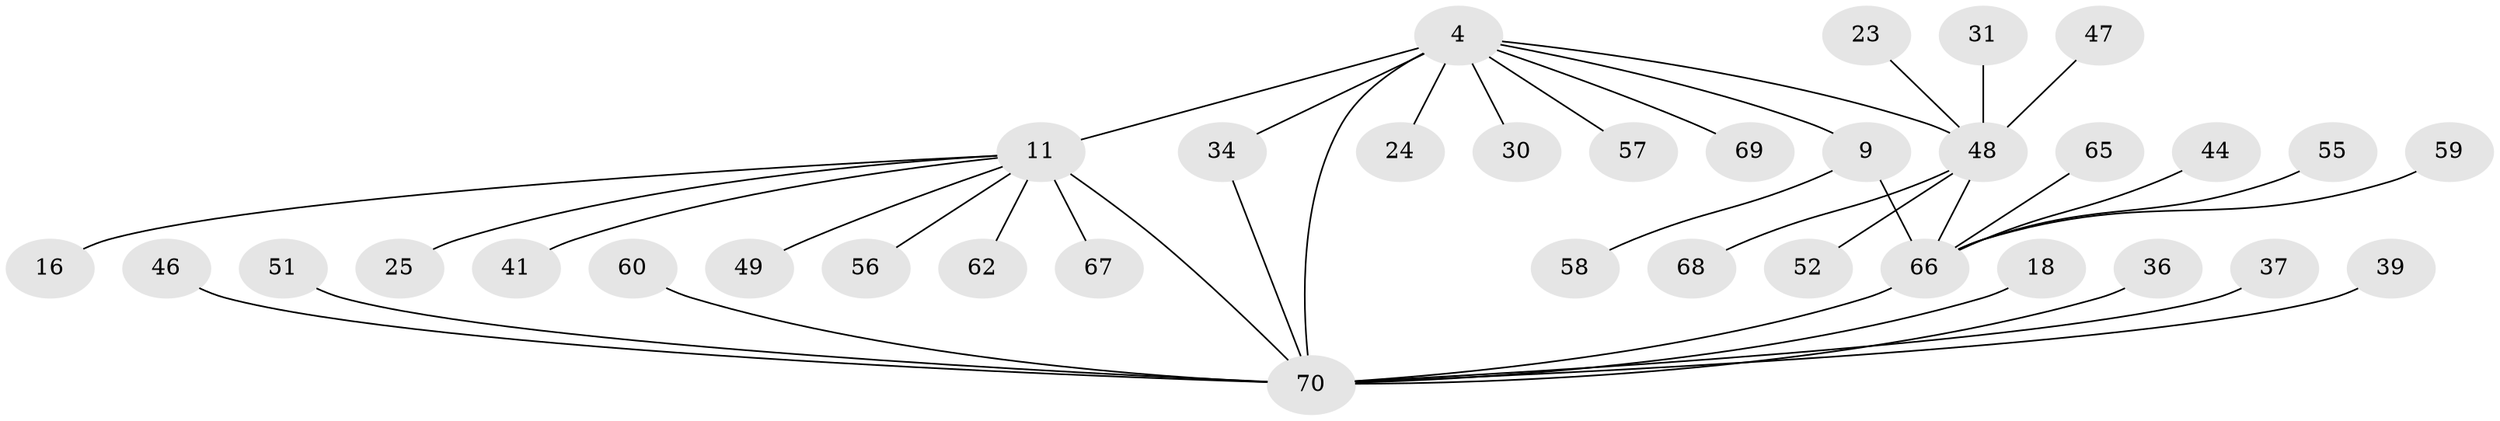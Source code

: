 // original degree distribution, {11: 0.04285714285714286, 3: 0.11428571428571428, 5: 0.014285714285714285, 9: 0.014285714285714285, 4: 0.05714285714285714, 8: 0.014285714285714285, 6: 0.02857142857142857, 1: 0.4714285714285714, 2: 0.24285714285714285}
// Generated by graph-tools (version 1.1) at 2025/54/03/09/25 04:54:37]
// undirected, 35 vertices, 38 edges
graph export_dot {
graph [start="1"]
  node [color=gray90,style=filled];
  4 [super="+1"];
  9 [super="+8"];
  11 [super="+3"];
  16;
  18;
  23;
  24;
  25;
  30;
  31;
  34 [super="+32"];
  36;
  37;
  39;
  41 [super="+17"];
  44;
  46 [super="+40"];
  47 [super="+28"];
  48 [super="+27+22"];
  49 [super="+20"];
  51 [super="+43"];
  52;
  55;
  56;
  57;
  58 [super="+35"];
  59 [super="+54"];
  60;
  62;
  65 [super="+61"];
  66 [super="+7+21+29+50+15"];
  67;
  68;
  69;
  70 [super="+53+63+64"];
  4 -- 9 [weight=2];
  4 -- 11 [weight=3];
  4 -- 24 [weight=2];
  4 -- 57;
  4 -- 69;
  4 -- 34;
  4 -- 48 [weight=4];
  4 -- 30;
  4 -- 70 [weight=3];
  9 -- 58;
  9 -- 66 [weight=2];
  11 -- 25;
  11 -- 56;
  11 -- 41;
  11 -- 49;
  11 -- 16;
  11 -- 67;
  11 -- 62;
  11 -- 70 [weight=2];
  18 -- 70;
  23 -- 48;
  31 -- 48;
  34 -- 70;
  36 -- 70;
  37 -- 70;
  39 -- 70;
  44 -- 66;
  46 -- 70;
  47 -- 48;
  48 -- 52;
  48 -- 68;
  48 -- 66 [weight=2];
  51 -- 70;
  55 -- 66;
  59 -- 66;
  60 -- 70;
  65 -- 66;
  66 -- 70 [weight=3];
}
